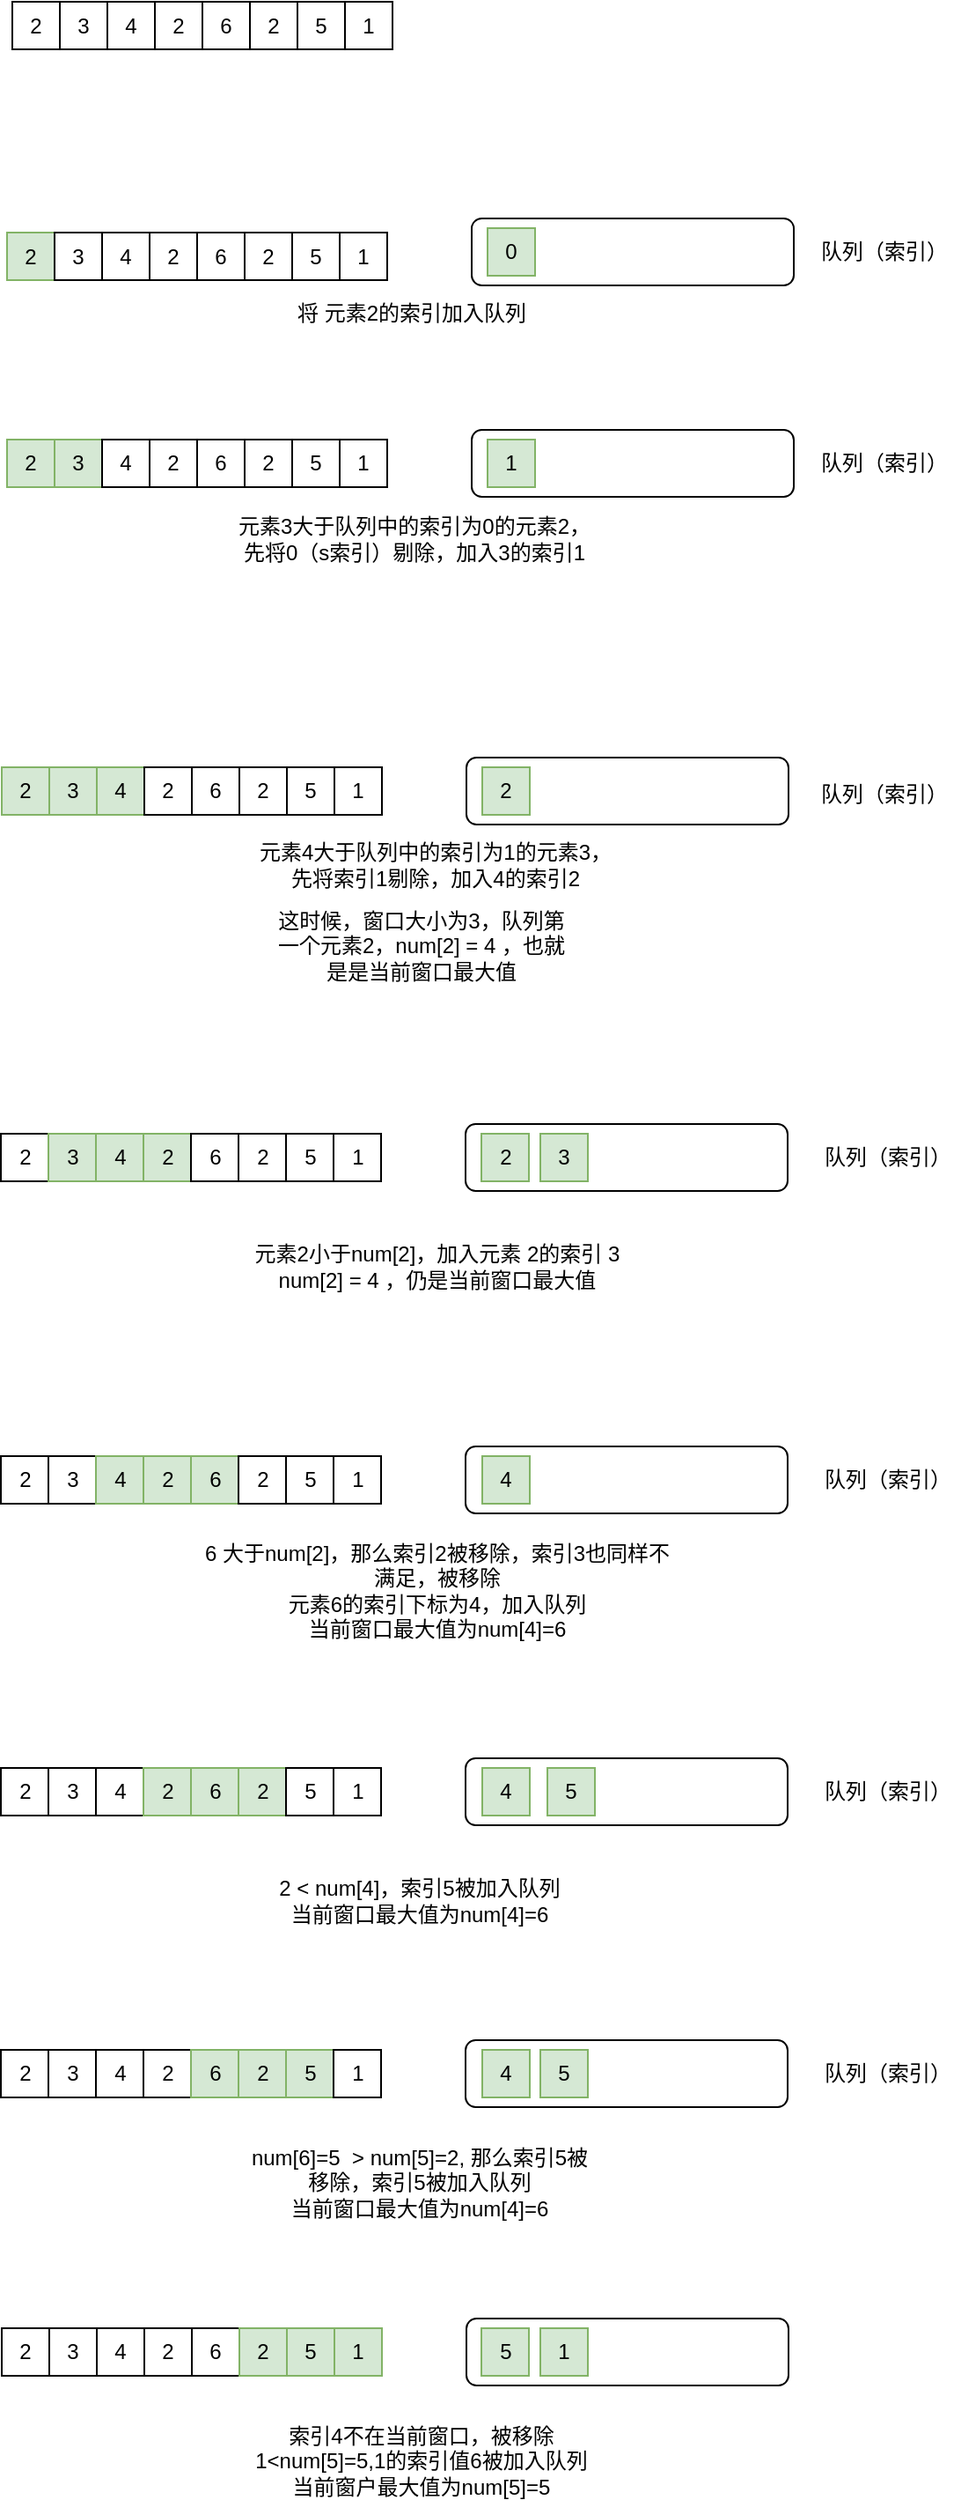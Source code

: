 <mxfile version="15.1.3" type="device"><diagram id="gqOg3iP09YRYjOsVCivb" name="第 1 页"><mxGraphModel dx="696" dy="441" grid="0" gridSize="10" guides="1" tooltips="1" connect="1" arrows="1" fold="1" page="0" pageScale="1" pageWidth="827" pageHeight="1169" math="0" shadow="0"><root><mxCell id="0"/><mxCell id="1" parent="0"/><mxCell id="TKs3Bym5_kSPoWIi321e-51" value="2" style="whiteSpace=wrap;html=1;aspect=fixed;" vertex="1" parent="1"><mxGeometry x="147" y="125" width="27" height="27" as="geometry"/></mxCell><mxCell id="TKs3Bym5_kSPoWIi321e-52" value="3" style="whiteSpace=wrap;html=1;aspect=fixed;" vertex="1" parent="1"><mxGeometry x="174" y="125" width="27" height="27" as="geometry"/></mxCell><mxCell id="TKs3Bym5_kSPoWIi321e-53" value="4" style="whiteSpace=wrap;html=1;aspect=fixed;" vertex="1" parent="1"><mxGeometry x="201" y="125" width="27" height="27" as="geometry"/></mxCell><mxCell id="TKs3Bym5_kSPoWIi321e-54" value="2" style="whiteSpace=wrap;html=1;aspect=fixed;" vertex="1" parent="1"><mxGeometry x="228" y="125" width="27" height="27" as="geometry"/></mxCell><mxCell id="TKs3Bym5_kSPoWIi321e-55" value="6" style="whiteSpace=wrap;html=1;aspect=fixed;" vertex="1" parent="1"><mxGeometry x="255" y="125" width="27" height="27" as="geometry"/></mxCell><mxCell id="TKs3Bym5_kSPoWIi321e-56" value="2" style="whiteSpace=wrap;html=1;aspect=fixed;" vertex="1" parent="1"><mxGeometry x="282" y="125" width="27" height="27" as="geometry"/></mxCell><mxCell id="TKs3Bym5_kSPoWIi321e-57" value="5" style="whiteSpace=wrap;html=1;aspect=fixed;" vertex="1" parent="1"><mxGeometry x="309" y="125" width="27" height="27" as="geometry"/></mxCell><mxCell id="TKs3Bym5_kSPoWIi321e-58" value="1" style="whiteSpace=wrap;html=1;aspect=fixed;" vertex="1" parent="1"><mxGeometry x="336" y="125" width="27" height="27" as="geometry"/></mxCell><mxCell id="TKs3Bym5_kSPoWIi321e-60" value="2" style="whiteSpace=wrap;html=1;aspect=fixed;fillColor=#d5e8d4;strokeColor=#82b366;" vertex="1" parent="1"><mxGeometry x="144" y="256" width="27" height="27" as="geometry"/></mxCell><mxCell id="TKs3Bym5_kSPoWIi321e-61" value="3" style="whiteSpace=wrap;html=1;aspect=fixed;" vertex="1" parent="1"><mxGeometry x="171" y="256" width="27" height="27" as="geometry"/></mxCell><mxCell id="TKs3Bym5_kSPoWIi321e-62" value="4" style="whiteSpace=wrap;html=1;aspect=fixed;" vertex="1" parent="1"><mxGeometry x="198" y="256" width="27" height="27" as="geometry"/></mxCell><mxCell id="TKs3Bym5_kSPoWIi321e-63" value="2" style="whiteSpace=wrap;html=1;aspect=fixed;" vertex="1" parent="1"><mxGeometry x="225" y="256" width="27" height="27" as="geometry"/></mxCell><mxCell id="TKs3Bym5_kSPoWIi321e-64" value="6" style="whiteSpace=wrap;html=1;aspect=fixed;" vertex="1" parent="1"><mxGeometry x="252" y="256" width="27" height="27" as="geometry"/></mxCell><mxCell id="TKs3Bym5_kSPoWIi321e-65" value="2" style="whiteSpace=wrap;html=1;aspect=fixed;" vertex="1" parent="1"><mxGeometry x="279" y="256" width="27" height="27" as="geometry"/></mxCell><mxCell id="TKs3Bym5_kSPoWIi321e-66" value="5" style="whiteSpace=wrap;html=1;aspect=fixed;" vertex="1" parent="1"><mxGeometry x="306" y="256" width="27" height="27" as="geometry"/></mxCell><mxCell id="TKs3Bym5_kSPoWIi321e-67" value="1" style="whiteSpace=wrap;html=1;aspect=fixed;" vertex="1" parent="1"><mxGeometry x="333" y="256" width="27" height="27" as="geometry"/></mxCell><mxCell id="TKs3Bym5_kSPoWIi321e-76" value="2" style="whiteSpace=wrap;html=1;aspect=fixed;fillColor=#d5e8d4;strokeColor=#82b366;" vertex="1" parent="1"><mxGeometry x="144" y="373.5" width="27" height="27" as="geometry"/></mxCell><mxCell id="TKs3Bym5_kSPoWIi321e-77" value="3" style="whiteSpace=wrap;html=1;aspect=fixed;fillColor=#d5e8d4;strokeColor=#82b366;" vertex="1" parent="1"><mxGeometry x="171" y="373.5" width="27" height="27" as="geometry"/></mxCell><mxCell id="TKs3Bym5_kSPoWIi321e-78" value="4" style="whiteSpace=wrap;html=1;aspect=fixed;" vertex="1" parent="1"><mxGeometry x="198" y="373.5" width="27" height="27" as="geometry"/></mxCell><mxCell id="TKs3Bym5_kSPoWIi321e-79" value="2" style="whiteSpace=wrap;html=1;aspect=fixed;" vertex="1" parent="1"><mxGeometry x="225" y="373.5" width="27" height="27" as="geometry"/></mxCell><mxCell id="TKs3Bym5_kSPoWIi321e-80" value="6" style="whiteSpace=wrap;html=1;aspect=fixed;" vertex="1" parent="1"><mxGeometry x="252" y="373.5" width="27" height="27" as="geometry"/></mxCell><mxCell id="TKs3Bym5_kSPoWIi321e-81" value="2" style="whiteSpace=wrap;html=1;aspect=fixed;" vertex="1" parent="1"><mxGeometry x="279" y="373.5" width="27" height="27" as="geometry"/></mxCell><mxCell id="TKs3Bym5_kSPoWIi321e-82" value="5" style="whiteSpace=wrap;html=1;aspect=fixed;" vertex="1" parent="1"><mxGeometry x="306" y="373.5" width="27" height="27" as="geometry"/></mxCell><mxCell id="TKs3Bym5_kSPoWIi321e-83" value="1" style="whiteSpace=wrap;html=1;aspect=fixed;" vertex="1" parent="1"><mxGeometry x="333" y="373.5" width="27" height="27" as="geometry"/></mxCell><mxCell id="TKs3Bym5_kSPoWIi321e-84" value="2" style="whiteSpace=wrap;html=1;aspect=fixed;fillColor=#d5e8d4;strokeColor=#82b366;" vertex="1" parent="1"><mxGeometry x="141" y="559.5" width="27" height="27" as="geometry"/></mxCell><mxCell id="TKs3Bym5_kSPoWIi321e-85" value="3" style="whiteSpace=wrap;html=1;aspect=fixed;fillColor=#d5e8d4;strokeColor=#82b366;" vertex="1" parent="1"><mxGeometry x="168" y="559.5" width="27" height="27" as="geometry"/></mxCell><mxCell id="TKs3Bym5_kSPoWIi321e-86" value="4" style="whiteSpace=wrap;html=1;aspect=fixed;fillColor=#d5e8d4;strokeColor=#82b366;" vertex="1" parent="1"><mxGeometry x="195" y="559.5" width="27" height="27" as="geometry"/></mxCell><mxCell id="TKs3Bym5_kSPoWIi321e-87" value="2" style="whiteSpace=wrap;html=1;aspect=fixed;" vertex="1" parent="1"><mxGeometry x="222" y="559.5" width="27" height="27" as="geometry"/></mxCell><mxCell id="TKs3Bym5_kSPoWIi321e-88" value="6" style="whiteSpace=wrap;html=1;aspect=fixed;" vertex="1" parent="1"><mxGeometry x="249" y="559.5" width="27" height="27" as="geometry"/></mxCell><mxCell id="TKs3Bym5_kSPoWIi321e-89" value="2" style="whiteSpace=wrap;html=1;aspect=fixed;" vertex="1" parent="1"><mxGeometry x="276" y="559.5" width="27" height="27" as="geometry"/></mxCell><mxCell id="TKs3Bym5_kSPoWIi321e-90" value="5" style="whiteSpace=wrap;html=1;aspect=fixed;" vertex="1" parent="1"><mxGeometry x="303" y="559.5" width="27" height="27" as="geometry"/></mxCell><mxCell id="TKs3Bym5_kSPoWIi321e-91" value="1" style="whiteSpace=wrap;html=1;aspect=fixed;" vertex="1" parent="1"><mxGeometry x="330" y="559.5" width="27" height="27" as="geometry"/></mxCell><mxCell id="TKs3Bym5_kSPoWIi321e-93" value="" style="rounded=1;whiteSpace=wrap;html=1;" vertex="1" parent="1"><mxGeometry x="408" y="248" width="183" height="38" as="geometry"/></mxCell><mxCell id="TKs3Bym5_kSPoWIi321e-94" value="0" style="whiteSpace=wrap;html=1;aspect=fixed;fillColor=#d5e8d4;strokeColor=#82b366;" vertex="1" parent="1"><mxGeometry x="417" y="253.5" width="27" height="27" as="geometry"/></mxCell><mxCell id="TKs3Bym5_kSPoWIi321e-95" value="" style="rounded=1;whiteSpace=wrap;html=1;" vertex="1" parent="1"><mxGeometry x="408" y="368" width="183" height="38" as="geometry"/></mxCell><mxCell id="TKs3Bym5_kSPoWIi321e-96" value="1" style="whiteSpace=wrap;html=1;aspect=fixed;fillColor=#d5e8d4;strokeColor=#82b366;" vertex="1" parent="1"><mxGeometry x="417" y="373.5" width="27" height="27" as="geometry"/></mxCell><mxCell id="TKs3Bym5_kSPoWIi321e-97" value="" style="rounded=1;whiteSpace=wrap;html=1;" vertex="1" parent="1"><mxGeometry x="405" y="554" width="183" height="38" as="geometry"/></mxCell><mxCell id="TKs3Bym5_kSPoWIi321e-98" value="2" style="whiteSpace=wrap;html=1;aspect=fixed;fillColor=#d5e8d4;strokeColor=#82b366;" vertex="1" parent="1"><mxGeometry x="414" y="559.5" width="27" height="27" as="geometry"/></mxCell><mxCell id="TKs3Bym5_kSPoWIi321e-99" value="将 元素2的索引加入队列" style="text;html=1;strokeColor=none;fillColor=none;align=center;verticalAlign=middle;whiteSpace=wrap;rounded=0;" vertex="1" parent="1"><mxGeometry x="285" y="291" width="178" height="22" as="geometry"/></mxCell><mxCell id="TKs3Bym5_kSPoWIi321e-100" value="队列（索引）" style="text;html=1;align=center;verticalAlign=middle;resizable=0;points=[];autosize=1;strokeColor=none;fillColor=none;" vertex="1" parent="1"><mxGeometry x="600.5" y="258" width="82" height="18" as="geometry"/></mxCell><mxCell id="TKs3Bym5_kSPoWIi321e-101" value="元素3大于队列中的索引为0的元素2，先将0（s索引）剔除，加入3的索引1" style="text;html=1;strokeColor=none;fillColor=none;align=center;verticalAlign=middle;whiteSpace=wrap;rounded=0;" vertex="1" parent="1"><mxGeometry x="273" y="418" width="205" height="23" as="geometry"/></mxCell><mxCell id="TKs3Bym5_kSPoWIi321e-104" value="元素4大于队列中的索引为1的元素3，先将索引1剔除，加入4的索引2" style="text;html=1;strokeColor=none;fillColor=none;align=center;verticalAlign=middle;whiteSpace=wrap;rounded=0;" vertex="1" parent="1"><mxGeometry x="285" y="603" width="205" height="23" as="geometry"/></mxCell><mxCell id="TKs3Bym5_kSPoWIi321e-105" value="这时候，窗口大小为3，队列第一个元素2，num[2] = 4 ，也就是是当前窗口最大值" style="text;html=1;strokeColor=none;fillColor=none;align=center;verticalAlign=middle;whiteSpace=wrap;rounded=0;" vertex="1" parent="1"><mxGeometry x="296" y="650" width="167" height="22" as="geometry"/></mxCell><mxCell id="TKs3Bym5_kSPoWIi321e-106" value="2" style="whiteSpace=wrap;html=1;aspect=fixed;" vertex="1" parent="1"><mxGeometry x="140.5" y="767.5" width="27" height="27" as="geometry"/></mxCell><mxCell id="TKs3Bym5_kSPoWIi321e-107" value="3" style="whiteSpace=wrap;html=1;aspect=fixed;fillColor=#d5e8d4;strokeColor=#82b366;" vertex="1" parent="1"><mxGeometry x="167.5" y="767.5" width="27" height="27" as="geometry"/></mxCell><mxCell id="TKs3Bym5_kSPoWIi321e-108" value="4" style="whiteSpace=wrap;html=1;aspect=fixed;fillColor=#d5e8d4;strokeColor=#82b366;" vertex="1" parent="1"><mxGeometry x="194.5" y="767.5" width="27" height="27" as="geometry"/></mxCell><mxCell id="TKs3Bym5_kSPoWIi321e-109" value="2" style="whiteSpace=wrap;html=1;aspect=fixed;fillColor=#d5e8d4;strokeColor=#82b366;" vertex="1" parent="1"><mxGeometry x="221.5" y="767.5" width="27" height="27" as="geometry"/></mxCell><mxCell id="TKs3Bym5_kSPoWIi321e-110" value="6" style="whiteSpace=wrap;html=1;aspect=fixed;" vertex="1" parent="1"><mxGeometry x="248.5" y="767.5" width="27" height="27" as="geometry"/></mxCell><mxCell id="TKs3Bym5_kSPoWIi321e-111" value="2" style="whiteSpace=wrap;html=1;aspect=fixed;" vertex="1" parent="1"><mxGeometry x="275.5" y="767.5" width="27" height="27" as="geometry"/></mxCell><mxCell id="TKs3Bym5_kSPoWIi321e-112" value="5" style="whiteSpace=wrap;html=1;aspect=fixed;" vertex="1" parent="1"><mxGeometry x="302.5" y="767.5" width="27" height="27" as="geometry"/></mxCell><mxCell id="TKs3Bym5_kSPoWIi321e-113" value="1" style="whiteSpace=wrap;html=1;aspect=fixed;" vertex="1" parent="1"><mxGeometry x="329.5" y="767.5" width="27" height="27" as="geometry"/></mxCell><mxCell id="TKs3Bym5_kSPoWIi321e-114" value="" style="rounded=1;whiteSpace=wrap;html=1;" vertex="1" parent="1"><mxGeometry x="404.5" y="762" width="183" height="38" as="geometry"/></mxCell><mxCell id="TKs3Bym5_kSPoWIi321e-115" value="2" style="whiteSpace=wrap;html=1;aspect=fixed;fillColor=#d5e8d4;strokeColor=#82b366;" vertex="1" parent="1"><mxGeometry x="413.5" y="767.5" width="27" height="27" as="geometry"/></mxCell><mxCell id="TKs3Bym5_kSPoWIi321e-117" value="元素2小于num[2]，加入元素 2的索引 3&lt;br&gt;num[2] = 4 ，仍是当前窗口最大值" style="text;html=1;strokeColor=none;fillColor=none;align=center;verticalAlign=middle;whiteSpace=wrap;rounded=0;" vertex="1" parent="1"><mxGeometry x="276" y="831" width="225" height="23" as="geometry"/></mxCell><mxCell id="TKs3Bym5_kSPoWIi321e-118" value="2" style="whiteSpace=wrap;html=1;aspect=fixed;" vertex="1" parent="1"><mxGeometry x="140.5" y="950.5" width="27" height="27" as="geometry"/></mxCell><mxCell id="TKs3Bym5_kSPoWIi321e-119" value="3" style="whiteSpace=wrap;html=1;aspect=fixed;" vertex="1" parent="1"><mxGeometry x="167.5" y="950.5" width="27" height="27" as="geometry"/></mxCell><mxCell id="TKs3Bym5_kSPoWIi321e-120" value="4" style="whiteSpace=wrap;html=1;aspect=fixed;fillColor=#d5e8d4;strokeColor=#82b366;" vertex="1" parent="1"><mxGeometry x="194.5" y="950.5" width="27" height="27" as="geometry"/></mxCell><mxCell id="TKs3Bym5_kSPoWIi321e-121" value="2" style="whiteSpace=wrap;html=1;aspect=fixed;fillColor=#d5e8d4;strokeColor=#82b366;" vertex="1" parent="1"><mxGeometry x="221.5" y="950.5" width="27" height="27" as="geometry"/></mxCell><mxCell id="TKs3Bym5_kSPoWIi321e-122" value="6" style="whiteSpace=wrap;html=1;aspect=fixed;fillColor=#d5e8d4;strokeColor=#82b366;" vertex="1" parent="1"><mxGeometry x="248.5" y="950.5" width="27" height="27" as="geometry"/></mxCell><mxCell id="TKs3Bym5_kSPoWIi321e-123" value="2" style="whiteSpace=wrap;html=1;aspect=fixed;" vertex="1" parent="1"><mxGeometry x="275.5" y="950.5" width="27" height="27" as="geometry"/></mxCell><mxCell id="TKs3Bym5_kSPoWIi321e-124" value="5" style="whiteSpace=wrap;html=1;aspect=fixed;" vertex="1" parent="1"><mxGeometry x="302.5" y="950.5" width="27" height="27" as="geometry"/></mxCell><mxCell id="TKs3Bym5_kSPoWIi321e-125" value="1" style="whiteSpace=wrap;html=1;aspect=fixed;" vertex="1" parent="1"><mxGeometry x="329.5" y="950.5" width="27" height="27" as="geometry"/></mxCell><mxCell id="TKs3Bym5_kSPoWIi321e-126" value="" style="rounded=1;whiteSpace=wrap;html=1;" vertex="1" parent="1"><mxGeometry x="404.5" y="945" width="183" height="38" as="geometry"/></mxCell><mxCell id="TKs3Bym5_kSPoWIi321e-129" value="6 大于num[2]，那么索引2被移除，索引3也同样不满足，被移除&lt;br&gt;元素6的索引下标为4，加入队列&lt;br&gt;当前窗口最大值为num[4]=6" style="text;html=1;strokeColor=none;fillColor=none;align=center;verticalAlign=middle;whiteSpace=wrap;rounded=0;" vertex="1" parent="1"><mxGeometry x="252" y="1014" width="273" height="26" as="geometry"/></mxCell><mxCell id="TKs3Bym5_kSPoWIi321e-130" value="4" style="whiteSpace=wrap;html=1;aspect=fixed;fillColor=#d5e8d4;strokeColor=#82b366;" vertex="1" parent="1"><mxGeometry x="414" y="950.5" width="27" height="27" as="geometry"/></mxCell><mxCell id="TKs3Bym5_kSPoWIi321e-131" value="队列（索引）" style="text;html=1;align=center;verticalAlign=middle;resizable=0;points=[];autosize=1;strokeColor=none;fillColor=none;" vertex="1" parent="1"><mxGeometry x="600.5" y="378" width="82" height="18" as="geometry"/></mxCell><mxCell id="TKs3Bym5_kSPoWIi321e-132" value="队列（索引）" style="text;html=1;align=center;verticalAlign=middle;resizable=0;points=[];autosize=1;strokeColor=none;fillColor=none;" vertex="1" parent="1"><mxGeometry x="600.5" y="566" width="82" height="18" as="geometry"/></mxCell><mxCell id="TKs3Bym5_kSPoWIi321e-133" value="队列（索引）" style="text;html=1;align=center;verticalAlign=middle;resizable=0;points=[];autosize=1;strokeColor=none;fillColor=none;" vertex="1" parent="1"><mxGeometry x="603" y="772" width="82" height="18" as="geometry"/></mxCell><mxCell id="TKs3Bym5_kSPoWIi321e-134" value="队列（索引）" style="text;html=1;align=center;verticalAlign=middle;resizable=0;points=[];autosize=1;strokeColor=none;fillColor=none;" vertex="1" parent="1"><mxGeometry x="603" y="955" width="82" height="18" as="geometry"/></mxCell><mxCell id="TKs3Bym5_kSPoWIi321e-135" value="2" style="whiteSpace=wrap;html=1;aspect=fixed;" vertex="1" parent="1"><mxGeometry x="140.5" y="1127.5" width="27" height="27" as="geometry"/></mxCell><mxCell id="TKs3Bym5_kSPoWIi321e-136" value="3" style="whiteSpace=wrap;html=1;aspect=fixed;" vertex="1" parent="1"><mxGeometry x="167.5" y="1127.5" width="27" height="27" as="geometry"/></mxCell><mxCell id="TKs3Bym5_kSPoWIi321e-137" value="4" style="whiteSpace=wrap;html=1;aspect=fixed;" vertex="1" parent="1"><mxGeometry x="194.5" y="1127.5" width="27" height="27" as="geometry"/></mxCell><mxCell id="TKs3Bym5_kSPoWIi321e-138" value="2" style="whiteSpace=wrap;html=1;aspect=fixed;fillColor=#d5e8d4;strokeColor=#82b366;" vertex="1" parent="1"><mxGeometry x="221.5" y="1127.5" width="27" height="27" as="geometry"/></mxCell><mxCell id="TKs3Bym5_kSPoWIi321e-139" value="6" style="whiteSpace=wrap;html=1;aspect=fixed;fillColor=#d5e8d4;strokeColor=#82b366;" vertex="1" parent="1"><mxGeometry x="248.5" y="1127.5" width="27" height="27" as="geometry"/></mxCell><mxCell id="TKs3Bym5_kSPoWIi321e-140" value="2" style="whiteSpace=wrap;html=1;aspect=fixed;fillColor=#d5e8d4;strokeColor=#82b366;" vertex="1" parent="1"><mxGeometry x="275.5" y="1127.5" width="27" height="27" as="geometry"/></mxCell><mxCell id="TKs3Bym5_kSPoWIi321e-141" value="5" style="whiteSpace=wrap;html=1;aspect=fixed;" vertex="1" parent="1"><mxGeometry x="302.5" y="1127.5" width="27" height="27" as="geometry"/></mxCell><mxCell id="TKs3Bym5_kSPoWIi321e-142" value="1" style="whiteSpace=wrap;html=1;aspect=fixed;" vertex="1" parent="1"><mxGeometry x="329.5" y="1127.5" width="27" height="27" as="geometry"/></mxCell><mxCell id="TKs3Bym5_kSPoWIi321e-143" value="" style="rounded=1;whiteSpace=wrap;html=1;" vertex="1" parent="1"><mxGeometry x="404.5" y="1122" width="183" height="38" as="geometry"/></mxCell><mxCell id="TKs3Bym5_kSPoWIi321e-144" value="2 &amp;lt; num[4]，索引5被加入队列&lt;br&gt;当前窗口最大值为num[4]=6" style="text;html=1;strokeColor=none;fillColor=none;align=center;verticalAlign=middle;whiteSpace=wrap;rounded=0;" vertex="1" parent="1"><mxGeometry x="276" y="1191" width="205" height="23" as="geometry"/></mxCell><mxCell id="TKs3Bym5_kSPoWIi321e-145" value="4" style="whiteSpace=wrap;html=1;aspect=fixed;fillColor=#d5e8d4;strokeColor=#82b366;" vertex="1" parent="1"><mxGeometry x="414" y="1127.5" width="27" height="27" as="geometry"/></mxCell><mxCell id="TKs3Bym5_kSPoWIi321e-146" value="队列（索引）" style="text;html=1;align=center;verticalAlign=middle;resizable=0;points=[];autosize=1;strokeColor=none;fillColor=none;" vertex="1" parent="1"><mxGeometry x="603" y="1132" width="82" height="18" as="geometry"/></mxCell><mxCell id="TKs3Bym5_kSPoWIi321e-147" value="2" style="whiteSpace=wrap;html=1;aspect=fixed;" vertex="1" parent="1"><mxGeometry x="140.5" y="1287.5" width="27" height="27" as="geometry"/></mxCell><mxCell id="TKs3Bym5_kSPoWIi321e-148" value="3" style="whiteSpace=wrap;html=1;aspect=fixed;" vertex="1" parent="1"><mxGeometry x="167.5" y="1287.5" width="27" height="27" as="geometry"/></mxCell><mxCell id="TKs3Bym5_kSPoWIi321e-149" value="4" style="whiteSpace=wrap;html=1;aspect=fixed;" vertex="1" parent="1"><mxGeometry x="194.5" y="1287.5" width="27" height="27" as="geometry"/></mxCell><mxCell id="TKs3Bym5_kSPoWIi321e-150" value="2" style="whiteSpace=wrap;html=1;aspect=fixed;" vertex="1" parent="1"><mxGeometry x="221.5" y="1287.5" width="27" height="27" as="geometry"/></mxCell><mxCell id="TKs3Bym5_kSPoWIi321e-151" value="6" style="whiteSpace=wrap;html=1;aspect=fixed;fillColor=#d5e8d4;strokeColor=#82b366;" vertex="1" parent="1"><mxGeometry x="248.5" y="1287.5" width="27" height="27" as="geometry"/></mxCell><mxCell id="TKs3Bym5_kSPoWIi321e-152" value="2" style="whiteSpace=wrap;html=1;aspect=fixed;fillColor=#d5e8d4;strokeColor=#82b366;" vertex="1" parent="1"><mxGeometry x="275.5" y="1287.5" width="27" height="27" as="geometry"/></mxCell><mxCell id="TKs3Bym5_kSPoWIi321e-153" value="5" style="whiteSpace=wrap;html=1;aspect=fixed;fillColor=#d5e8d4;strokeColor=#82b366;" vertex="1" parent="1"><mxGeometry x="302.5" y="1287.5" width="27" height="27" as="geometry"/></mxCell><mxCell id="TKs3Bym5_kSPoWIi321e-154" value="1" style="whiteSpace=wrap;html=1;aspect=fixed;" vertex="1" parent="1"><mxGeometry x="329.5" y="1287.5" width="27" height="27" as="geometry"/></mxCell><mxCell id="TKs3Bym5_kSPoWIi321e-155" value="" style="rounded=1;whiteSpace=wrap;html=1;" vertex="1" parent="1"><mxGeometry x="404.5" y="1282" width="183" height="38" as="geometry"/></mxCell><mxCell id="TKs3Bym5_kSPoWIi321e-156" value="num[6]=5&amp;nbsp; &amp;gt; num[5]=2, 那么索引5被移除，索引5被加入队列&lt;br&gt;当前窗口最大值为num[4]=6" style="text;html=1;strokeColor=none;fillColor=none;align=center;verticalAlign=middle;whiteSpace=wrap;rounded=0;" vertex="1" parent="1"><mxGeometry x="276" y="1351" width="205" height="23" as="geometry"/></mxCell><mxCell id="TKs3Bym5_kSPoWIi321e-157" value="4" style="whiteSpace=wrap;html=1;aspect=fixed;fillColor=#d5e8d4;strokeColor=#82b366;" vertex="1" parent="1"><mxGeometry x="414" y="1287.5" width="27" height="27" as="geometry"/></mxCell><mxCell id="TKs3Bym5_kSPoWIi321e-158" value="队列（索引）" style="text;html=1;align=center;verticalAlign=middle;resizable=0;points=[];autosize=1;strokeColor=none;fillColor=none;" vertex="1" parent="1"><mxGeometry x="603" y="1292" width="82" height="18" as="geometry"/></mxCell><mxCell id="TKs3Bym5_kSPoWIi321e-159" value="3" style="whiteSpace=wrap;html=1;aspect=fixed;fillColor=#d5e8d4;strokeColor=#82b366;" vertex="1" parent="1"><mxGeometry x="447" y="767.5" width="27" height="27" as="geometry"/></mxCell><mxCell id="TKs3Bym5_kSPoWIi321e-160" value="5" style="whiteSpace=wrap;html=1;aspect=fixed;fillColor=#d5e8d4;strokeColor=#82b366;" vertex="1" parent="1"><mxGeometry x="451" y="1127.5" width="27" height="27" as="geometry"/></mxCell><mxCell id="TKs3Bym5_kSPoWIi321e-161" value="5" style="whiteSpace=wrap;html=1;aspect=fixed;fillColor=#d5e8d4;strokeColor=#82b366;" vertex="1" parent="1"><mxGeometry x="447" y="1287.5" width="27" height="27" as="geometry"/></mxCell><mxCell id="TKs3Bym5_kSPoWIi321e-162" value="2" style="whiteSpace=wrap;html=1;aspect=fixed;" vertex="1" parent="1"><mxGeometry x="141" y="1445.5" width="27" height="27" as="geometry"/></mxCell><mxCell id="TKs3Bym5_kSPoWIi321e-163" value="3" style="whiteSpace=wrap;html=1;aspect=fixed;" vertex="1" parent="1"><mxGeometry x="168" y="1445.5" width="27" height="27" as="geometry"/></mxCell><mxCell id="TKs3Bym5_kSPoWIi321e-164" value="4" style="whiteSpace=wrap;html=1;aspect=fixed;" vertex="1" parent="1"><mxGeometry x="195" y="1445.5" width="27" height="27" as="geometry"/></mxCell><mxCell id="TKs3Bym5_kSPoWIi321e-165" value="2" style="whiteSpace=wrap;html=1;aspect=fixed;" vertex="1" parent="1"><mxGeometry x="222" y="1445.5" width="27" height="27" as="geometry"/></mxCell><mxCell id="TKs3Bym5_kSPoWIi321e-166" value="6" style="whiteSpace=wrap;html=1;aspect=fixed;" vertex="1" parent="1"><mxGeometry x="249" y="1445.5" width="27" height="27" as="geometry"/></mxCell><mxCell id="TKs3Bym5_kSPoWIi321e-167" value="2" style="whiteSpace=wrap;html=1;aspect=fixed;fillColor=#d5e8d4;strokeColor=#82b366;" vertex="1" parent="1"><mxGeometry x="276" y="1445.5" width="27" height="27" as="geometry"/></mxCell><mxCell id="TKs3Bym5_kSPoWIi321e-168" value="5" style="whiteSpace=wrap;html=1;aspect=fixed;fillColor=#d5e8d4;strokeColor=#82b366;" vertex="1" parent="1"><mxGeometry x="303" y="1445.5" width="27" height="27" as="geometry"/></mxCell><mxCell id="TKs3Bym5_kSPoWIi321e-169" value="1" style="whiteSpace=wrap;html=1;aspect=fixed;fillColor=#d5e8d4;strokeColor=#82b366;" vertex="1" parent="1"><mxGeometry x="330" y="1445.5" width="27" height="27" as="geometry"/></mxCell><mxCell id="TKs3Bym5_kSPoWIi321e-170" value="" style="rounded=1;whiteSpace=wrap;html=1;" vertex="1" parent="1"><mxGeometry x="405" y="1440" width="183" height="38" as="geometry"/></mxCell><mxCell id="TKs3Bym5_kSPoWIi321e-171" value="索引4不在当前窗口，被移除&lt;br&gt;1&amp;lt;num[5]=5,1的索引值6被加入队列&lt;br&gt;当前窗户最大值为num[5]=5" style="text;html=1;strokeColor=none;fillColor=none;align=center;verticalAlign=middle;whiteSpace=wrap;rounded=0;" vertex="1" parent="1"><mxGeometry x="276.5" y="1509" width="205" height="23" as="geometry"/></mxCell><mxCell id="TKs3Bym5_kSPoWIi321e-173" value="5" style="whiteSpace=wrap;html=1;aspect=fixed;fillColor=#d5e8d4;strokeColor=#82b366;" vertex="1" parent="1"><mxGeometry x="413.5" y="1445.5" width="27" height="27" as="geometry"/></mxCell><mxCell id="TKs3Bym5_kSPoWIi321e-174" value="1" style="whiteSpace=wrap;html=1;aspect=fixed;fillColor=#d5e8d4;strokeColor=#82b366;" vertex="1" parent="1"><mxGeometry x="447" y="1445.5" width="27" height="27" as="geometry"/></mxCell></root></mxGraphModel></diagram></mxfile>